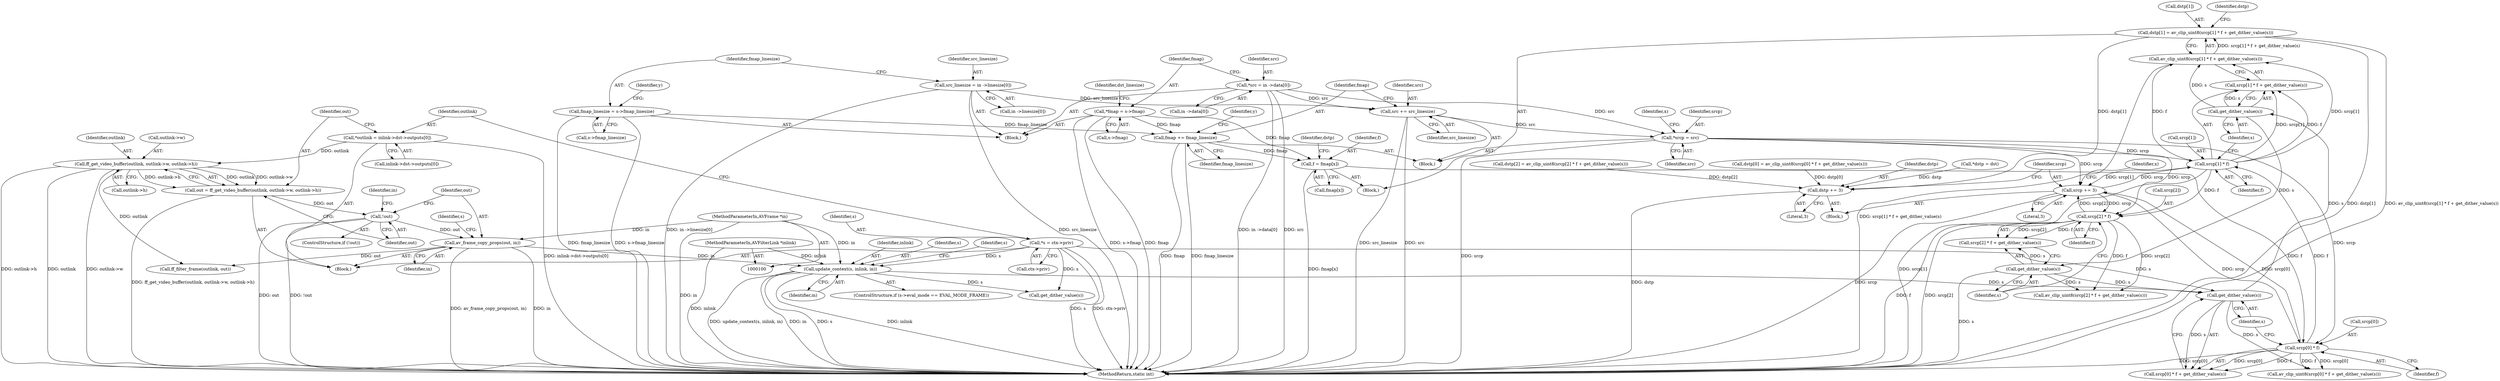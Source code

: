 digraph "0_FFmpeg_e43a0a232dbf6d3c161823c2e07c52e76227a1bc_10@integer" {
"1000274" [label="(Call,dstp[1] = av_clip_uint8(srcp[1] * f + get_dither_value(s)))"];
"1000278" [label="(Call,av_clip_uint8(srcp[1] * f + get_dither_value(s)))"];
"1000280" [label="(Call,srcp[1] * f)"];
"1000232" [label="(Call,*srcp = src)"];
"1000303" [label="(Call,src += src_linesize)"];
"1000202" [label="(Call,src_linesize = in ->linesize[0])"];
"1000180" [label="(Call,*src = in ->data[0])"];
"1000251" [label="(Call,srcp += 3)"];
"1000293" [label="(Call,srcp[2] * f)"];
"1000267" [label="(Call,srcp[0] * f)"];
"1000256" [label="(Call,f = fmap[x])"];
"1000188" [label="(Call,*fmap = s->fmap)"];
"1000306" [label="(Call,fmap += fmap_linesize)"];
"1000210" [label="(Call,fmap_linesize = s->fmap_linesize)"];
"1000285" [label="(Call,get_dither_value(s))"];
"1000272" [label="(Call,get_dither_value(s))"];
"1000158" [label="(Call,update_context(s, inlink, in))"];
"1000113" [label="(Call,*s = ctx->priv)"];
"1000101" [label="(MethodParameterIn,AVFilterLink *inlink)"];
"1000149" [label="(Call,av_frame_copy_props(out, in))"];
"1000140" [label="(Call,!out)"];
"1000129" [label="(Call,out = ff_get_video_buffer(outlink, outlink->w, outlink->h))"];
"1000131" [label="(Call,ff_get_video_buffer(outlink, outlink->w, outlink->h))"];
"1000119" [label="(Call,*outlink = inlink->dst->outputs[0])"];
"1000102" [label="(MethodParameterIn,AVFrame *in)"];
"1000298" [label="(Call,get_dither_value(s))"];
"1000248" [label="(Call,dstp += 3)"];
"1000159" [label="(Identifier,s)"];
"1000141" [label="(Identifier,out)"];
"1000307" [label="(Identifier,fmap)"];
"1000505" [label="(MethodReturn,static int)"];
"1000150" [label="(Identifier,out)"];
"1000101" [label="(MethodParameterIn,AVFilterLink *inlink)"];
"1000272" [label="(Call,get_dither_value(s))"];
"1000140" [label="(Call,!out)"];
"1000130" [label="(Identifier,out)"];
"1000212" [label="(Call,s->fmap_linesize)"];
"1000304" [label="(Identifier,src)"];
"1000139" [label="(ControlStructure,if (!out))"];
"1000287" [label="(Call,dstp[2] = av_clip_uint8(srcp[2] * f + get_dither_value(s)))"];
"1000211" [label="(Identifier,fmap_linesize)"];
"1000273" [label="(Identifier,s)"];
"1000268" [label="(Call,srcp[0])"];
"1000263" [label="(Identifier,dstp)"];
"1000129" [label="(Call,out = ff_get_video_buffer(outlink, outlink->w, outlink->h))"];
"1000274" [label="(Call,dstp[1] = av_clip_uint8(srcp[1] * f + get_dither_value(s)))"];
"1000306" [label="(Call,fmap += fmap_linesize)"];
"1000281" [label="(Call,srcp[1])"];
"1000280" [label="(Call,srcp[1] * f)"];
"1000275" [label="(Call,dstp[1])"];
"1000226" [label="(Block,)"];
"1000131" [label="(Call,ff_get_video_buffer(outlink, outlink->w, outlink->h))"];
"1000285" [label="(Call,get_dither_value(s))"];
"1000298" [label="(Call,get_dither_value(s))"];
"1000120" [label="(Identifier,outlink)"];
"1000502" [label="(Call,ff_filter_frame(outlink, out))"];
"1000210" [label="(Call,fmap_linesize = s->fmap_linesize)"];
"1000190" [label="(Call,s->fmap)"];
"1000181" [label="(Identifier,src)"];
"1000247" [label="(Block,)"];
"1000217" [label="(Identifier,y)"];
"1000234" [label="(Identifier,src)"];
"1000250" [label="(Literal,3)"];
"1000299" [label="(Identifier,s)"];
"1000271" [label="(Identifier,f)"];
"1000265" [label="(Call,av_clip_uint8(srcp[0] * f + get_dither_value(s)))"];
"1000202" [label="(Call,src_linesize = in ->linesize[0])"];
"1000305" [label="(Identifier,src_linesize)"];
"1000225" [label="(Identifier,y)"];
"1000292" [label="(Call,srcp[2] * f + get_dither_value(s))"];
"1000119" [label="(Call,*outlink = inlink->dst->outputs[0])"];
"1000248" [label="(Call,dstp += 3)"];
"1000232" [label="(Call,*srcp = src)"];
"1000266" [label="(Call,srcp[0] * f + get_dither_value(s))"];
"1000267" [label="(Call,srcp[0] * f)"];
"1000261" [label="(Call,dstp[0] = av_clip_uint8(srcp[0] * f + get_dither_value(s)))"];
"1000145" [label="(Identifier,in)"];
"1000233" [label="(Identifier,srcp)"];
"1000103" [label="(Block,)"];
"1000151" [label="(Identifier,in)"];
"1000237" [label="(Identifier,x)"];
"1000451" [label="(Call,get_dither_value(s))"];
"1000102" [label="(MethodParameterIn,AVFrame *in)"];
"1000189" [label="(Identifier,fmap)"];
"1000308" [label="(Identifier,fmap_linesize)"];
"1000257" [label="(Identifier,f)"];
"1000136" [label="(Call,outlink->h)"];
"1000132" [label="(Identifier,outlink)"];
"1000303" [label="(Call,src += src_linesize)"];
"1000166" [label="(Identifier,s)"];
"1000240" [label="(Identifier,x)"];
"1000114" [label="(Identifier,s)"];
"1000113" [label="(Call,*s = ctx->priv)"];
"1000133" [label="(Call,outlink->w)"];
"1000253" [label="(Literal,3)"];
"1000170" [label="(Block,)"];
"1000180" [label="(Call,*src = in ->data[0])"];
"1000297" [label="(Identifier,f)"];
"1000254" [label="(Block,)"];
"1000161" [label="(Identifier,in)"];
"1000204" [label="(Call,in ->linesize[0])"];
"1000249" [label="(Identifier,dstp)"];
"1000289" [label="(Identifier,dstp)"];
"1000284" [label="(Identifier,f)"];
"1000256" [label="(Call,f = fmap[x])"];
"1000203" [label="(Identifier,src_linesize)"];
"1000155" [label="(Identifier,s)"];
"1000251" [label="(Call,srcp += 3)"];
"1000152" [label="(ControlStructure,if (s->eval_mode == EVAL_MODE_FRAME))"];
"1000115" [label="(Call,ctx->priv)"];
"1000121" [label="(Call,inlink->dst->outputs[0])"];
"1000195" [label="(Identifier,dst_linesize)"];
"1000160" [label="(Identifier,inlink)"];
"1000279" [label="(Call,srcp[1] * f + get_dither_value(s))"];
"1000188" [label="(Call,*fmap = s->fmap)"];
"1000158" [label="(Call,update_context(s, inlink, in))"];
"1000278" [label="(Call,av_clip_uint8(srcp[1] * f + get_dither_value(s)))"];
"1000294" [label="(Call,srcp[2])"];
"1000228" [label="(Call,*dstp = dst)"];
"1000258" [label="(Call,fmap[x])"];
"1000149" [label="(Call,av_frame_copy_props(out, in))"];
"1000286" [label="(Identifier,s)"];
"1000252" [label="(Identifier,srcp)"];
"1000293" [label="(Call,srcp[2] * f)"];
"1000291" [label="(Call,av_clip_uint8(srcp[2] * f + get_dither_value(s)))"];
"1000182" [label="(Call,in ->data[0])"];
"1000274" -> "1000254"  [label="AST: "];
"1000274" -> "1000278"  [label="CFG: "];
"1000275" -> "1000274"  [label="AST: "];
"1000278" -> "1000274"  [label="AST: "];
"1000289" -> "1000274"  [label="CFG: "];
"1000274" -> "1000505"  [label="DDG: dstp[1]"];
"1000274" -> "1000505"  [label="DDG: av_clip_uint8(srcp[1] * f + get_dither_value(s))"];
"1000274" -> "1000248"  [label="DDG: dstp[1]"];
"1000278" -> "1000274"  [label="DDG: srcp[1] * f + get_dither_value(s)"];
"1000278" -> "1000279"  [label="CFG: "];
"1000279" -> "1000278"  [label="AST: "];
"1000278" -> "1000505"  [label="DDG: srcp[1] * f + get_dither_value(s)"];
"1000280" -> "1000278"  [label="DDG: srcp[1]"];
"1000280" -> "1000278"  [label="DDG: f"];
"1000285" -> "1000278"  [label="DDG: s"];
"1000280" -> "1000279"  [label="AST: "];
"1000280" -> "1000284"  [label="CFG: "];
"1000281" -> "1000280"  [label="AST: "];
"1000284" -> "1000280"  [label="AST: "];
"1000286" -> "1000280"  [label="CFG: "];
"1000280" -> "1000505"  [label="DDG: srcp[1]"];
"1000280" -> "1000251"  [label="DDG: srcp[1]"];
"1000280" -> "1000279"  [label="DDG: srcp[1]"];
"1000280" -> "1000279"  [label="DDG: f"];
"1000232" -> "1000280"  [label="DDG: srcp"];
"1000251" -> "1000280"  [label="DDG: srcp"];
"1000267" -> "1000280"  [label="DDG: f"];
"1000280" -> "1000293"  [label="DDG: f"];
"1000232" -> "1000226"  [label="AST: "];
"1000232" -> "1000234"  [label="CFG: "];
"1000233" -> "1000232"  [label="AST: "];
"1000234" -> "1000232"  [label="AST: "];
"1000237" -> "1000232"  [label="CFG: "];
"1000232" -> "1000505"  [label="DDG: srcp"];
"1000303" -> "1000232"  [label="DDG: src"];
"1000180" -> "1000232"  [label="DDG: src"];
"1000232" -> "1000251"  [label="DDG: srcp"];
"1000232" -> "1000267"  [label="DDG: srcp"];
"1000232" -> "1000293"  [label="DDG: srcp"];
"1000303" -> "1000226"  [label="AST: "];
"1000303" -> "1000305"  [label="CFG: "];
"1000304" -> "1000303"  [label="AST: "];
"1000305" -> "1000303"  [label="AST: "];
"1000307" -> "1000303"  [label="CFG: "];
"1000303" -> "1000505"  [label="DDG: src"];
"1000303" -> "1000505"  [label="DDG: src_linesize"];
"1000202" -> "1000303"  [label="DDG: src_linesize"];
"1000180" -> "1000303"  [label="DDG: src"];
"1000202" -> "1000170"  [label="AST: "];
"1000202" -> "1000204"  [label="CFG: "];
"1000203" -> "1000202"  [label="AST: "];
"1000204" -> "1000202"  [label="AST: "];
"1000211" -> "1000202"  [label="CFG: "];
"1000202" -> "1000505"  [label="DDG: src_linesize"];
"1000202" -> "1000505"  [label="DDG: in ->linesize[0]"];
"1000180" -> "1000170"  [label="AST: "];
"1000180" -> "1000182"  [label="CFG: "];
"1000181" -> "1000180"  [label="AST: "];
"1000182" -> "1000180"  [label="AST: "];
"1000189" -> "1000180"  [label="CFG: "];
"1000180" -> "1000505"  [label="DDG: in ->data[0]"];
"1000180" -> "1000505"  [label="DDG: src"];
"1000251" -> "1000247"  [label="AST: "];
"1000251" -> "1000253"  [label="CFG: "];
"1000252" -> "1000251"  [label="AST: "];
"1000253" -> "1000251"  [label="AST: "];
"1000240" -> "1000251"  [label="CFG: "];
"1000251" -> "1000505"  [label="DDG: srcp"];
"1000293" -> "1000251"  [label="DDG: srcp[2]"];
"1000267" -> "1000251"  [label="DDG: srcp[0]"];
"1000251" -> "1000267"  [label="DDG: srcp"];
"1000251" -> "1000293"  [label="DDG: srcp"];
"1000293" -> "1000292"  [label="AST: "];
"1000293" -> "1000297"  [label="CFG: "];
"1000294" -> "1000293"  [label="AST: "];
"1000297" -> "1000293"  [label="AST: "];
"1000299" -> "1000293"  [label="CFG: "];
"1000293" -> "1000505"  [label="DDG: srcp[2]"];
"1000293" -> "1000505"  [label="DDG: f"];
"1000293" -> "1000291"  [label="DDG: srcp[2]"];
"1000293" -> "1000291"  [label="DDG: f"];
"1000293" -> "1000292"  [label="DDG: srcp[2]"];
"1000293" -> "1000292"  [label="DDG: f"];
"1000267" -> "1000266"  [label="AST: "];
"1000267" -> "1000271"  [label="CFG: "];
"1000268" -> "1000267"  [label="AST: "];
"1000271" -> "1000267"  [label="AST: "];
"1000273" -> "1000267"  [label="CFG: "];
"1000267" -> "1000505"  [label="DDG: srcp[0]"];
"1000267" -> "1000265"  [label="DDG: srcp[0]"];
"1000267" -> "1000265"  [label="DDG: f"];
"1000267" -> "1000266"  [label="DDG: srcp[0]"];
"1000267" -> "1000266"  [label="DDG: f"];
"1000256" -> "1000267"  [label="DDG: f"];
"1000256" -> "1000254"  [label="AST: "];
"1000256" -> "1000258"  [label="CFG: "];
"1000257" -> "1000256"  [label="AST: "];
"1000258" -> "1000256"  [label="AST: "];
"1000263" -> "1000256"  [label="CFG: "];
"1000256" -> "1000505"  [label="DDG: fmap[x]"];
"1000188" -> "1000256"  [label="DDG: fmap"];
"1000306" -> "1000256"  [label="DDG: fmap"];
"1000188" -> "1000170"  [label="AST: "];
"1000188" -> "1000190"  [label="CFG: "];
"1000189" -> "1000188"  [label="AST: "];
"1000190" -> "1000188"  [label="AST: "];
"1000195" -> "1000188"  [label="CFG: "];
"1000188" -> "1000505"  [label="DDG: s->fmap"];
"1000188" -> "1000505"  [label="DDG: fmap"];
"1000188" -> "1000306"  [label="DDG: fmap"];
"1000306" -> "1000226"  [label="AST: "];
"1000306" -> "1000308"  [label="CFG: "];
"1000307" -> "1000306"  [label="AST: "];
"1000308" -> "1000306"  [label="AST: "];
"1000225" -> "1000306"  [label="CFG: "];
"1000306" -> "1000505"  [label="DDG: fmap"];
"1000306" -> "1000505"  [label="DDG: fmap_linesize"];
"1000210" -> "1000306"  [label="DDG: fmap_linesize"];
"1000210" -> "1000170"  [label="AST: "];
"1000210" -> "1000212"  [label="CFG: "];
"1000211" -> "1000210"  [label="AST: "];
"1000212" -> "1000210"  [label="AST: "];
"1000217" -> "1000210"  [label="CFG: "];
"1000210" -> "1000505"  [label="DDG: s->fmap_linesize"];
"1000210" -> "1000505"  [label="DDG: fmap_linesize"];
"1000285" -> "1000279"  [label="AST: "];
"1000285" -> "1000286"  [label="CFG: "];
"1000286" -> "1000285"  [label="AST: "];
"1000279" -> "1000285"  [label="CFG: "];
"1000285" -> "1000279"  [label="DDG: s"];
"1000272" -> "1000285"  [label="DDG: s"];
"1000285" -> "1000298"  [label="DDG: s"];
"1000272" -> "1000266"  [label="AST: "];
"1000272" -> "1000273"  [label="CFG: "];
"1000273" -> "1000272"  [label="AST: "];
"1000266" -> "1000272"  [label="CFG: "];
"1000272" -> "1000265"  [label="DDG: s"];
"1000272" -> "1000266"  [label="DDG: s"];
"1000158" -> "1000272"  [label="DDG: s"];
"1000298" -> "1000272"  [label="DDG: s"];
"1000113" -> "1000272"  [label="DDG: s"];
"1000158" -> "1000152"  [label="AST: "];
"1000158" -> "1000161"  [label="CFG: "];
"1000159" -> "1000158"  [label="AST: "];
"1000160" -> "1000158"  [label="AST: "];
"1000161" -> "1000158"  [label="AST: "];
"1000166" -> "1000158"  [label="CFG: "];
"1000158" -> "1000505"  [label="DDG: s"];
"1000158" -> "1000505"  [label="DDG: inlink"];
"1000158" -> "1000505"  [label="DDG: update_context(s, inlink, in)"];
"1000158" -> "1000505"  [label="DDG: in"];
"1000113" -> "1000158"  [label="DDG: s"];
"1000101" -> "1000158"  [label="DDG: inlink"];
"1000149" -> "1000158"  [label="DDG: in"];
"1000102" -> "1000158"  [label="DDG: in"];
"1000158" -> "1000451"  [label="DDG: s"];
"1000113" -> "1000103"  [label="AST: "];
"1000113" -> "1000115"  [label="CFG: "];
"1000114" -> "1000113"  [label="AST: "];
"1000115" -> "1000113"  [label="AST: "];
"1000120" -> "1000113"  [label="CFG: "];
"1000113" -> "1000505"  [label="DDG: s"];
"1000113" -> "1000505"  [label="DDG: ctx->priv"];
"1000113" -> "1000451"  [label="DDG: s"];
"1000101" -> "1000100"  [label="AST: "];
"1000101" -> "1000505"  [label="DDG: inlink"];
"1000149" -> "1000103"  [label="AST: "];
"1000149" -> "1000151"  [label="CFG: "];
"1000150" -> "1000149"  [label="AST: "];
"1000151" -> "1000149"  [label="AST: "];
"1000155" -> "1000149"  [label="CFG: "];
"1000149" -> "1000505"  [label="DDG: in"];
"1000149" -> "1000505"  [label="DDG: av_frame_copy_props(out, in)"];
"1000140" -> "1000149"  [label="DDG: out"];
"1000102" -> "1000149"  [label="DDG: in"];
"1000149" -> "1000502"  [label="DDG: out"];
"1000140" -> "1000139"  [label="AST: "];
"1000140" -> "1000141"  [label="CFG: "];
"1000141" -> "1000140"  [label="AST: "];
"1000145" -> "1000140"  [label="CFG: "];
"1000150" -> "1000140"  [label="CFG: "];
"1000140" -> "1000505"  [label="DDG: out"];
"1000140" -> "1000505"  [label="DDG: !out"];
"1000129" -> "1000140"  [label="DDG: out"];
"1000129" -> "1000103"  [label="AST: "];
"1000129" -> "1000131"  [label="CFG: "];
"1000130" -> "1000129"  [label="AST: "];
"1000131" -> "1000129"  [label="AST: "];
"1000141" -> "1000129"  [label="CFG: "];
"1000129" -> "1000505"  [label="DDG: ff_get_video_buffer(outlink, outlink->w, outlink->h)"];
"1000131" -> "1000129"  [label="DDG: outlink"];
"1000131" -> "1000129"  [label="DDG: outlink->w"];
"1000131" -> "1000129"  [label="DDG: outlink->h"];
"1000131" -> "1000136"  [label="CFG: "];
"1000132" -> "1000131"  [label="AST: "];
"1000133" -> "1000131"  [label="AST: "];
"1000136" -> "1000131"  [label="AST: "];
"1000131" -> "1000505"  [label="DDG: outlink"];
"1000131" -> "1000505"  [label="DDG: outlink->w"];
"1000131" -> "1000505"  [label="DDG: outlink->h"];
"1000119" -> "1000131"  [label="DDG: outlink"];
"1000131" -> "1000502"  [label="DDG: outlink"];
"1000119" -> "1000103"  [label="AST: "];
"1000119" -> "1000121"  [label="CFG: "];
"1000120" -> "1000119"  [label="AST: "];
"1000121" -> "1000119"  [label="AST: "];
"1000130" -> "1000119"  [label="CFG: "];
"1000119" -> "1000505"  [label="DDG: inlink->dst->outputs[0]"];
"1000102" -> "1000100"  [label="AST: "];
"1000102" -> "1000505"  [label="DDG: in"];
"1000298" -> "1000292"  [label="AST: "];
"1000298" -> "1000299"  [label="CFG: "];
"1000299" -> "1000298"  [label="AST: "];
"1000292" -> "1000298"  [label="CFG: "];
"1000298" -> "1000505"  [label="DDG: s"];
"1000298" -> "1000291"  [label="DDG: s"];
"1000298" -> "1000292"  [label="DDG: s"];
"1000248" -> "1000247"  [label="AST: "];
"1000248" -> "1000250"  [label="CFG: "];
"1000249" -> "1000248"  [label="AST: "];
"1000250" -> "1000248"  [label="AST: "];
"1000252" -> "1000248"  [label="CFG: "];
"1000248" -> "1000505"  [label="DDG: dstp"];
"1000228" -> "1000248"  [label="DDG: dstp"];
"1000261" -> "1000248"  [label="DDG: dstp[0]"];
"1000287" -> "1000248"  [label="DDG: dstp[2]"];
}
